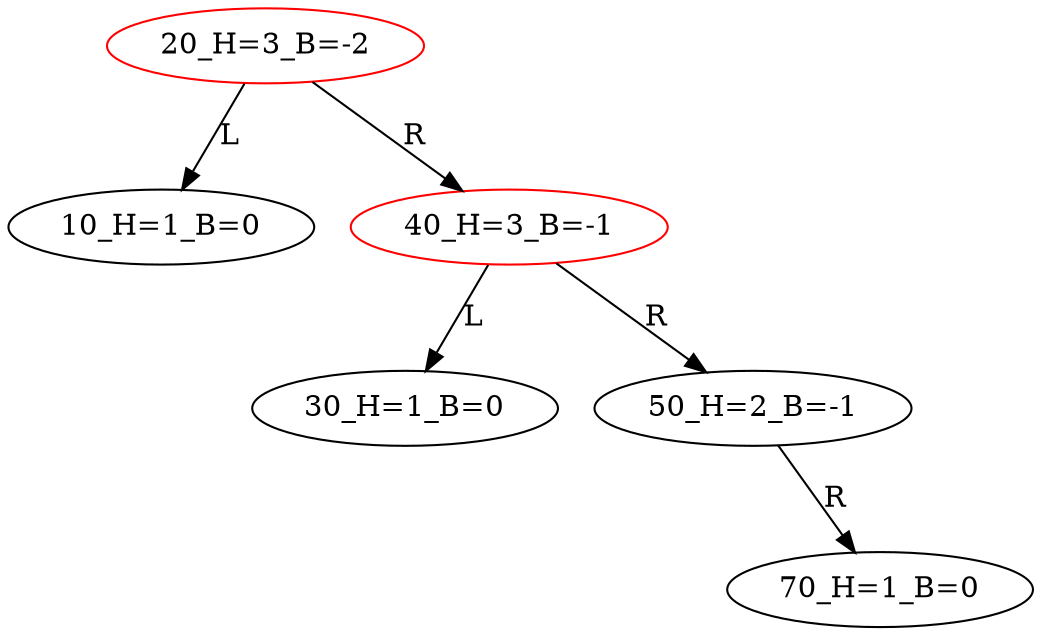 digraph BiTreeBiTreeInsert {
"20_H=3_B=-2" -> {"10_H=1_B=0"} [label="L"]
"20_H=3_B=-2" -> {"40_H=3_B=-1"} [label="R"]
"40_H=3_B=-1" -> {"30_H=1_B=0"} [label="L"]
"40_H=3_B=-1" -> {"50_H=2_B=-1"} [label="R"]
"50_H=2_B=-1" -> {"HD0"} [label="L"] [style=invis]
"HD0" [style=invis]
"50_H=2_B=-1" -> {"70_H=1_B=0"} [label="R"]
"20_H=3_B=-2" [color=red]
"10_H=1_B=0"
"40_H=3_B=-1" [color=red]
"30_H=1_B=0"
"50_H=2_B=-1"
"70_H=1_B=0"
}
